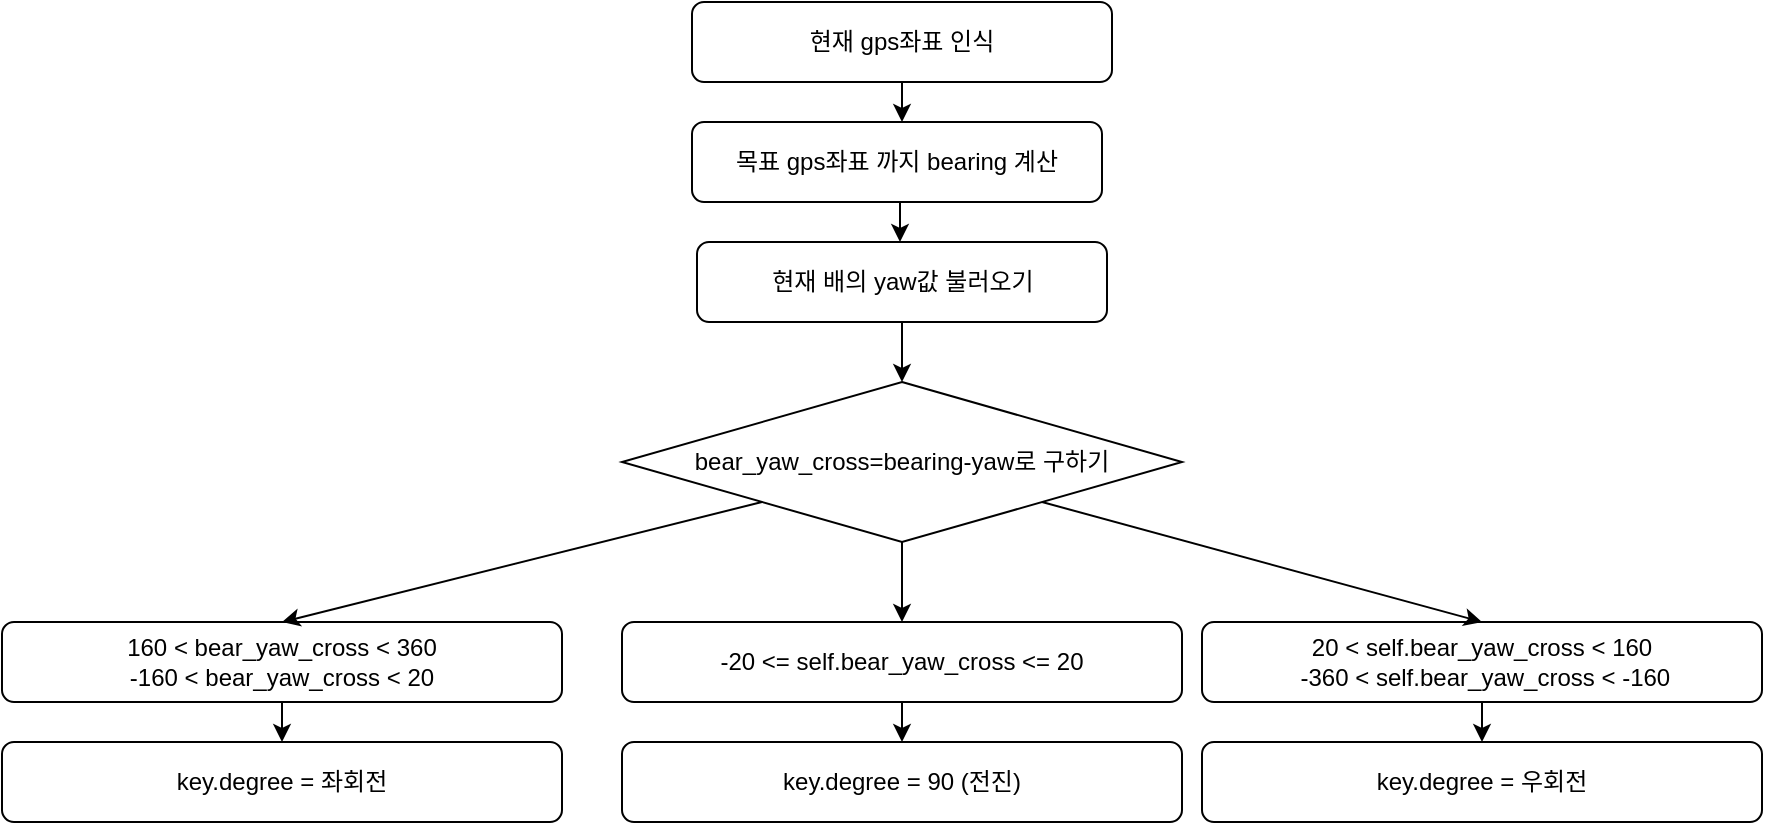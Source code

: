 <mxfile version="21.0.6" type="github">
  <diagram id="C5RBs43oDa-KdzZeNtuy" name="Page-1">
    <mxGraphModel dx="2185" dy="795" grid="1" gridSize="10" guides="1" tooltips="1" connect="1" arrows="1" fold="1" page="1" pageScale="1" pageWidth="827" pageHeight="1169" math="0" shadow="0">
      <root>
        <mxCell id="WIyWlLk6GJQsqaUBKTNV-0" />
        <mxCell id="WIyWlLk6GJQsqaUBKTNV-1" parent="WIyWlLk6GJQsqaUBKTNV-0" />
        <mxCell id="iFDMRpciIEieuzGn_sB7-1" value="key.degree = 우회전" style="rounded=1;whiteSpace=wrap;html=1;" vertex="1" parent="WIyWlLk6GJQsqaUBKTNV-1">
          <mxGeometry x="150" y="460" width="280" height="40" as="geometry" />
        </mxCell>
        <mxCell id="iFDMRpciIEieuzGn_sB7-2" value="현재 gps좌표 인식" style="rounded=1;whiteSpace=wrap;html=1;" vertex="1" parent="WIyWlLk6GJQsqaUBKTNV-1">
          <mxGeometry x="-105" y="90" width="210" height="40" as="geometry" />
        </mxCell>
        <mxCell id="iFDMRpciIEieuzGn_sB7-3" value="목표 gps좌표 까지 bearing 계산" style="rounded=1;whiteSpace=wrap;html=1;" vertex="1" parent="WIyWlLk6GJQsqaUBKTNV-1">
          <mxGeometry x="-105" y="150" width="205" height="40" as="geometry" />
        </mxCell>
        <mxCell id="iFDMRpciIEieuzGn_sB7-4" value="&lt;span class=&quot;pl-s1&quot;&gt;&lt;/span&gt;&lt;span class=&quot;pl-s1&quot;&gt;bear_yaw_cross&lt;/span&gt;=bearing-yaw로 구하기" style="rhombus;whiteSpace=wrap;html=1;" vertex="1" parent="WIyWlLk6GJQsqaUBKTNV-1">
          <mxGeometry x="-140" y="280" width="280" height="80" as="geometry" />
        </mxCell>
        <mxCell id="iFDMRpciIEieuzGn_sB7-5" value="&lt;div&gt;160 &lt;span class=&quot;pl-c1&quot;&gt;&amp;lt;&lt;/span&gt; &lt;span class=&quot;pl-s1&quot;&gt;&lt;span data-hydro-click-hmac=&quot;8f89f20d8da47ea0347ee5db099d76492b348ef71c6a21fd7396911c0262b30c&quot; data-hydro-click=&quot;{&amp;quot;event_type&amp;quot;:&amp;quot;code_navigation.click_on_symbol&amp;quot;,&amp;quot;payload&amp;quot;:{&amp;quot;action&amp;quot;:&amp;quot;click_on_symbol&amp;quot;,&amp;quot;repository_id&amp;quot;:617866568,&amp;quot;ref&amp;quot;:&amp;quot;main&amp;quot;,&amp;quot;language&amp;quot;:&amp;quot;Python&amp;quot;,&amp;quot;backend&amp;quot;:&amp;quot;ALEPH_PRECISE&amp;quot;,&amp;quot;code_nav_context&amp;quot;:&amp;quot;BLOB_VIEW&amp;quot;,&amp;quot;retry_backend&amp;quot;:&amp;quot;&amp;quot;,&amp;quot;cross_repo_results_included&amp;quot;:&amp;quot;CROSS_REPO_ENABLED&amp;quot;,&amp;quot;in_repo_result_count&amp;quot;:1,&amp;quot;cross_repo_result_count&amp;quot;:0,&amp;quot;originating_url&amp;quot;:&amp;quot;https://github.com/jimin11111111/imu_yaw/find-definition?q=bear_yaw_cross&amp;amp;blob_path=jimin_gps.py&amp;amp;ref=main&amp;amp;language=Python&amp;amp;row=175&amp;amp;col=22&amp;amp;code_nav_context=BLOB_VIEW&amp;quot;,&amp;quot;user_id&amp;quot;:109198149}}&quot; class=&quot;pl-token&quot;&gt;bear_yaw_cross&lt;/span&gt;&lt;/span&gt; &lt;span class=&quot;pl-c1&quot;&gt;&amp;lt;&lt;/span&gt; &lt;span class=&quot;pl-c1&quot;&gt;360&lt;/span&gt; &lt;br&gt;&lt;/div&gt;&lt;div&gt;&lt;span class=&quot;pl-c1&quot;&gt;-&lt;/span&gt;&lt;span class=&quot;pl-c1&quot;&gt;160&lt;/span&gt; &lt;span class=&quot;pl-c1&quot;&gt;&amp;lt;&lt;/span&gt; &lt;span class=&quot;pl-s1&quot;&gt;&lt;span data-hydro-click-hmac=&quot;e4c9dcd602380bd46fc241a7dc5f47b5c4deda3da8e328b426b47ffef57f3903&quot; data-hydro-click=&quot;{&amp;quot;event_type&amp;quot;:&amp;quot;code_navigation.click_on_symbol&amp;quot;,&amp;quot;payload&amp;quot;:{&amp;quot;action&amp;quot;:&amp;quot;click_on_symbol&amp;quot;,&amp;quot;repository_id&amp;quot;:617866568,&amp;quot;ref&amp;quot;:&amp;quot;main&amp;quot;,&amp;quot;language&amp;quot;:&amp;quot;Python&amp;quot;,&amp;quot;backend&amp;quot;:&amp;quot;ALEPH_PRECISE&amp;quot;,&amp;quot;code_nav_context&amp;quot;:&amp;quot;BLOB_VIEW&amp;quot;,&amp;quot;retry_backend&amp;quot;:&amp;quot;&amp;quot;,&amp;quot;cross_repo_results_included&amp;quot;:&amp;quot;CROSS_REPO_ENABLED&amp;quot;,&amp;quot;in_repo_result_count&amp;quot;:1,&amp;quot;cross_repo_result_count&amp;quot;:0,&amp;quot;originating_url&amp;quot;:&amp;quot;https://github.com/jimin11111111/imu_yaw/find-definition?q=bear_yaw_cross&amp;amp;blob_path=jimin_gps.py&amp;amp;ref=main&amp;amp;language=Python&amp;amp;row=175&amp;amp;col=58&amp;amp;code_nav_context=BLOB_VIEW&amp;quot;,&amp;quot;user_id&amp;quot;:109198149}}&quot; class=&quot;pl-token&quot;&gt;bear_yaw_cross&lt;/span&gt;&lt;/span&gt; &lt;span class=&quot;pl-c1&quot;&gt;&amp;lt;&lt;/span&gt; &lt;span class=&quot;pl-c1&quot;&gt;20&lt;/span&gt;&lt;/div&gt;" style="rounded=1;whiteSpace=wrap;html=1;" vertex="1" parent="WIyWlLk6GJQsqaUBKTNV-1">
          <mxGeometry x="-450" y="400" width="280" height="40" as="geometry" />
        </mxCell>
        <mxCell id="iFDMRpciIEieuzGn_sB7-6" value="key.degree = 좌회전" style="rounded=1;whiteSpace=wrap;html=1;" vertex="1" parent="WIyWlLk6GJQsqaUBKTNV-1">
          <mxGeometry x="-450" y="460" width="280" height="40" as="geometry" />
        </mxCell>
        <mxCell id="iFDMRpciIEieuzGn_sB7-7" value="현재 배의 yaw값 불러오기" style="rounded=1;whiteSpace=wrap;html=1;" vertex="1" parent="WIyWlLk6GJQsqaUBKTNV-1">
          <mxGeometry x="-102.5" y="210" width="205" height="40" as="geometry" />
        </mxCell>
        <mxCell id="iFDMRpciIEieuzGn_sB7-8" value="" style="endArrow=classic;html=1;rounded=0;" edge="1" parent="WIyWlLk6GJQsqaUBKTNV-1">
          <mxGeometry width="50" height="50" relative="1" as="geometry">
            <mxPoint y="130" as="sourcePoint" />
            <mxPoint y="150" as="targetPoint" />
            <Array as="points" />
          </mxGeometry>
        </mxCell>
        <mxCell id="iFDMRpciIEieuzGn_sB7-14" style="edgeStyle=orthogonalEdgeStyle;rounded=0;orthogonalLoop=1;jettySize=auto;html=1;exitX=0.5;exitY=1;exitDx=0;exitDy=0;entryX=0.5;entryY=0;entryDx=0;entryDy=0;" edge="1" parent="WIyWlLk6GJQsqaUBKTNV-1">
          <mxGeometry relative="1" as="geometry">
            <mxPoint x="-1" y="190" as="sourcePoint" />
            <mxPoint x="-1" y="210" as="targetPoint" />
          </mxGeometry>
        </mxCell>
        <mxCell id="iFDMRpciIEieuzGn_sB7-17" value="" style="endArrow=classic;html=1;rounded=0;exitX=0.5;exitY=1;exitDx=0;exitDy=0;entryX=0.5;entryY=0;entryDx=0;entryDy=0;" edge="1" parent="WIyWlLk6GJQsqaUBKTNV-1" source="iFDMRpciIEieuzGn_sB7-7" target="iFDMRpciIEieuzGn_sB7-4">
          <mxGeometry width="50" height="50" relative="1" as="geometry">
            <mxPoint x="90" y="350" as="sourcePoint" />
            <mxPoint x="140" y="300" as="targetPoint" />
          </mxGeometry>
        </mxCell>
        <mxCell id="iFDMRpciIEieuzGn_sB7-18" value="&lt;div&gt;20 &lt;span class=&quot;pl-c1&quot;&gt;&amp;lt;&lt;/span&gt; &lt;span class=&quot;pl-s1&quot;&gt;&lt;span data-hydro-click-hmac=&quot;cb42d81fd50527b310aa7f85a9bd4c5b63a12edb2c052e033861bb77036ddcb7&quot; data-hydro-click=&quot;{&amp;quot;event_type&amp;quot;:&amp;quot;code_navigation.click_on_symbol&amp;quot;,&amp;quot;payload&amp;quot;:{&amp;quot;action&amp;quot;:&amp;quot;click_on_symbol&amp;quot;,&amp;quot;repository_id&amp;quot;:617866568,&amp;quot;ref&amp;quot;:&amp;quot;main&amp;quot;,&amp;quot;language&amp;quot;:&amp;quot;Python&amp;quot;,&amp;quot;backend&amp;quot;:&amp;quot;ALEPH_PRECISE&amp;quot;,&amp;quot;code_nav_context&amp;quot;:&amp;quot;BLOB_VIEW&amp;quot;,&amp;quot;retry_backend&amp;quot;:&amp;quot;&amp;quot;,&amp;quot;cross_repo_results_included&amp;quot;:&amp;quot;CROSS_REPO_ENABLED&amp;quot;,&amp;quot;in_repo_result_count&amp;quot;:1,&amp;quot;cross_repo_result_count&amp;quot;:0,&amp;quot;originating_url&amp;quot;:&amp;quot;https://github.com/jimin11111111/imu_yaw/find-definition?q=self&amp;amp;blob_path=jimin_gps.py&amp;amp;ref=main&amp;amp;language=Python&amp;amp;row=177&amp;amp;col=18&amp;amp;code_nav_context=BLOB_VIEW&amp;quot;,&amp;quot;user_id&amp;quot;:109198149}}&quot; class=&quot;pl-token&quot;&gt;self&lt;/span&gt;&lt;/span&gt;.&lt;span class=&quot;pl-s1&quot;&gt;bear_yaw_cross&lt;/span&gt; &lt;span class=&quot;pl-c1&quot;&gt;&amp;lt;&lt;/span&gt; &lt;span class=&quot;pl-c1&quot;&gt;160&lt;/span&gt;&lt;/div&gt;&lt;div&gt;&amp;nbsp;&lt;span class=&quot;pl-c1&quot;&gt;-&lt;/span&gt;&lt;span class=&quot;pl-c1&quot;&gt;360&lt;/span&gt; &lt;span class=&quot;pl-c1&quot;&gt;&amp;lt;&lt;/span&gt; &lt;span class=&quot;pl-s1&quot;&gt;&lt;span data-hydro-click-hmac=&quot;c88cafa9be7079c8267dc83f1bfec47d904b1b322119b945ae1520370715888c&quot; data-hydro-click=&quot;{&amp;quot;event_type&amp;quot;:&amp;quot;code_navigation.click_on_symbol&amp;quot;,&amp;quot;payload&amp;quot;:{&amp;quot;action&amp;quot;:&amp;quot;click_on_symbol&amp;quot;,&amp;quot;repository_id&amp;quot;:617866568,&amp;quot;ref&amp;quot;:&amp;quot;main&amp;quot;,&amp;quot;language&amp;quot;:&amp;quot;Python&amp;quot;,&amp;quot;backend&amp;quot;:&amp;quot;ALEPH_PRECISE&amp;quot;,&amp;quot;code_nav_context&amp;quot;:&amp;quot;BLOB_VIEW&amp;quot;,&amp;quot;retry_backend&amp;quot;:&amp;quot;&amp;quot;,&amp;quot;cross_repo_results_included&amp;quot;:&amp;quot;CROSS_REPO_ENABLED&amp;quot;,&amp;quot;in_repo_result_count&amp;quot;:1,&amp;quot;cross_repo_result_count&amp;quot;:0,&amp;quot;originating_url&amp;quot;:&amp;quot;https://github.com/jimin11111111/imu_yaw/find-definition?q=self&amp;amp;blob_path=jimin_gps.py&amp;amp;ref=main&amp;amp;language=Python&amp;amp;row=177&amp;amp;col=54&amp;amp;code_nav_context=BLOB_VIEW&amp;quot;,&amp;quot;user_id&amp;quot;:109198149}}&quot; class=&quot;pl-token&quot;&gt;self&lt;/span&gt;&lt;/span&gt;.&lt;span class=&quot;pl-s1&quot;&gt;bear_yaw_cross&lt;/span&gt; &lt;span class=&quot;pl-c1&quot;&gt;&amp;lt;&lt;/span&gt; &lt;span class=&quot;pl-c1&quot;&gt;-&lt;/span&gt;&lt;span class=&quot;pl-c1&quot;&gt;160&lt;/span&gt;&lt;/div&gt;" style="rounded=1;whiteSpace=wrap;html=1;" vertex="1" parent="WIyWlLk6GJQsqaUBKTNV-1">
          <mxGeometry x="150" y="400" width="280" height="40" as="geometry" />
        </mxCell>
        <mxCell id="iFDMRpciIEieuzGn_sB7-20" value="&lt;div&gt;-20 &lt;span class=&quot;pl-c1&quot;&gt;&amp;lt;=&lt;/span&gt; &lt;span class=&quot;pl-s1&quot;&gt;&lt;span data-hydro-click-hmac=&quot;cb42d81fd50527b310aa7f85a9bd4c5b63a12edb2c052e033861bb77036ddcb7&quot; data-hydro-click=&quot;{&amp;quot;event_type&amp;quot;:&amp;quot;code_navigation.click_on_symbol&amp;quot;,&amp;quot;payload&amp;quot;:{&amp;quot;action&amp;quot;:&amp;quot;click_on_symbol&amp;quot;,&amp;quot;repository_id&amp;quot;:617866568,&amp;quot;ref&amp;quot;:&amp;quot;main&amp;quot;,&amp;quot;language&amp;quot;:&amp;quot;Python&amp;quot;,&amp;quot;backend&amp;quot;:&amp;quot;ALEPH_PRECISE&amp;quot;,&amp;quot;code_nav_context&amp;quot;:&amp;quot;BLOB_VIEW&amp;quot;,&amp;quot;retry_backend&amp;quot;:&amp;quot;&amp;quot;,&amp;quot;cross_repo_results_included&amp;quot;:&amp;quot;CROSS_REPO_ENABLED&amp;quot;,&amp;quot;in_repo_result_count&amp;quot;:1,&amp;quot;cross_repo_result_count&amp;quot;:0,&amp;quot;originating_url&amp;quot;:&amp;quot;https://github.com/jimin11111111/imu_yaw/find-definition?q=self&amp;amp;blob_path=jimin_gps.py&amp;amp;ref=main&amp;amp;language=Python&amp;amp;row=177&amp;amp;col=18&amp;amp;code_nav_context=BLOB_VIEW&amp;quot;,&amp;quot;user_id&amp;quot;:109198149}}&quot; class=&quot;pl-token&quot;&gt;self&lt;/span&gt;&lt;/span&gt;.&lt;span class=&quot;pl-s1&quot;&gt;bear_yaw_cross&lt;/span&gt; &lt;span class=&quot;pl-c1&quot;&gt;&amp;lt;&lt;/span&gt;= 20&lt;/div&gt;" style="rounded=1;whiteSpace=wrap;html=1;" vertex="1" parent="WIyWlLk6GJQsqaUBKTNV-1">
          <mxGeometry x="-140" y="400" width="280" height="40" as="geometry" />
        </mxCell>
        <mxCell id="iFDMRpciIEieuzGn_sB7-21" value="key.degree = 90 (전진)" style="rounded=1;whiteSpace=wrap;html=1;" vertex="1" parent="WIyWlLk6GJQsqaUBKTNV-1">
          <mxGeometry x="-140" y="460" width="280" height="40" as="geometry" />
        </mxCell>
        <mxCell id="iFDMRpciIEieuzGn_sB7-22" value="" style="endArrow=classic;html=1;rounded=0;exitX=0;exitY=1;exitDx=0;exitDy=0;entryX=0.5;entryY=0;entryDx=0;entryDy=0;" edge="1" parent="WIyWlLk6GJQsqaUBKTNV-1" source="iFDMRpciIEieuzGn_sB7-4" target="iFDMRpciIEieuzGn_sB7-5">
          <mxGeometry width="50" height="50" relative="1" as="geometry">
            <mxPoint x="-220" y="370" as="sourcePoint" />
            <mxPoint x="-40" y="370" as="targetPoint" />
          </mxGeometry>
        </mxCell>
        <mxCell id="iFDMRpciIEieuzGn_sB7-23" value="" style="endArrow=classic;html=1;rounded=0;exitX=1;exitY=1;exitDx=0;exitDy=0;entryX=0.5;entryY=0;entryDx=0;entryDy=0;" edge="1" parent="WIyWlLk6GJQsqaUBKTNV-1" source="iFDMRpciIEieuzGn_sB7-4" target="iFDMRpciIEieuzGn_sB7-18">
          <mxGeometry width="50" height="50" relative="1" as="geometry">
            <mxPoint x="200" y="370" as="sourcePoint" />
            <mxPoint x="240" y="370" as="targetPoint" />
          </mxGeometry>
        </mxCell>
        <mxCell id="iFDMRpciIEieuzGn_sB7-24" value="" style="endArrow=classic;html=1;rounded=0;exitX=0.5;exitY=1;exitDx=0;exitDy=0;" edge="1" parent="WIyWlLk6GJQsqaUBKTNV-1" source="iFDMRpciIEieuzGn_sB7-5" target="iFDMRpciIEieuzGn_sB7-6">
          <mxGeometry width="50" height="50" relative="1" as="geometry">
            <mxPoint x="-90" y="420" as="sourcePoint" />
            <mxPoint x="-40" y="370" as="targetPoint" />
          </mxGeometry>
        </mxCell>
        <mxCell id="iFDMRpciIEieuzGn_sB7-25" value="" style="endArrow=classic;html=1;rounded=0;exitX=0.5;exitY=1;exitDx=0;exitDy=0;" edge="1" parent="WIyWlLk6GJQsqaUBKTNV-1" source="iFDMRpciIEieuzGn_sB7-18" target="iFDMRpciIEieuzGn_sB7-1">
          <mxGeometry width="50" height="50" relative="1" as="geometry">
            <mxPoint x="190" y="420" as="sourcePoint" />
            <mxPoint x="240" y="370" as="targetPoint" />
          </mxGeometry>
        </mxCell>
        <mxCell id="iFDMRpciIEieuzGn_sB7-26" value="" style="endArrow=classic;html=1;rounded=0;entryX=0.5;entryY=0;entryDx=0;entryDy=0;" edge="1" parent="WIyWlLk6GJQsqaUBKTNV-1" target="iFDMRpciIEieuzGn_sB7-20">
          <mxGeometry width="50" height="50" relative="1" as="geometry">
            <mxPoint y="360" as="sourcePoint" />
            <mxPoint x="110" y="340" as="targetPoint" />
          </mxGeometry>
        </mxCell>
        <mxCell id="iFDMRpciIEieuzGn_sB7-27" value="" style="endArrow=classic;html=1;rounded=0;exitX=0.5;exitY=1;exitDx=0;exitDy=0;entryX=0.5;entryY=0;entryDx=0;entryDy=0;" edge="1" parent="WIyWlLk6GJQsqaUBKTNV-1" source="iFDMRpciIEieuzGn_sB7-20" target="iFDMRpciIEieuzGn_sB7-21">
          <mxGeometry width="50" height="50" relative="1" as="geometry">
            <mxPoint x="60" y="390" as="sourcePoint" />
            <mxPoint x="110" y="340" as="targetPoint" />
          </mxGeometry>
        </mxCell>
      </root>
    </mxGraphModel>
  </diagram>
</mxfile>
